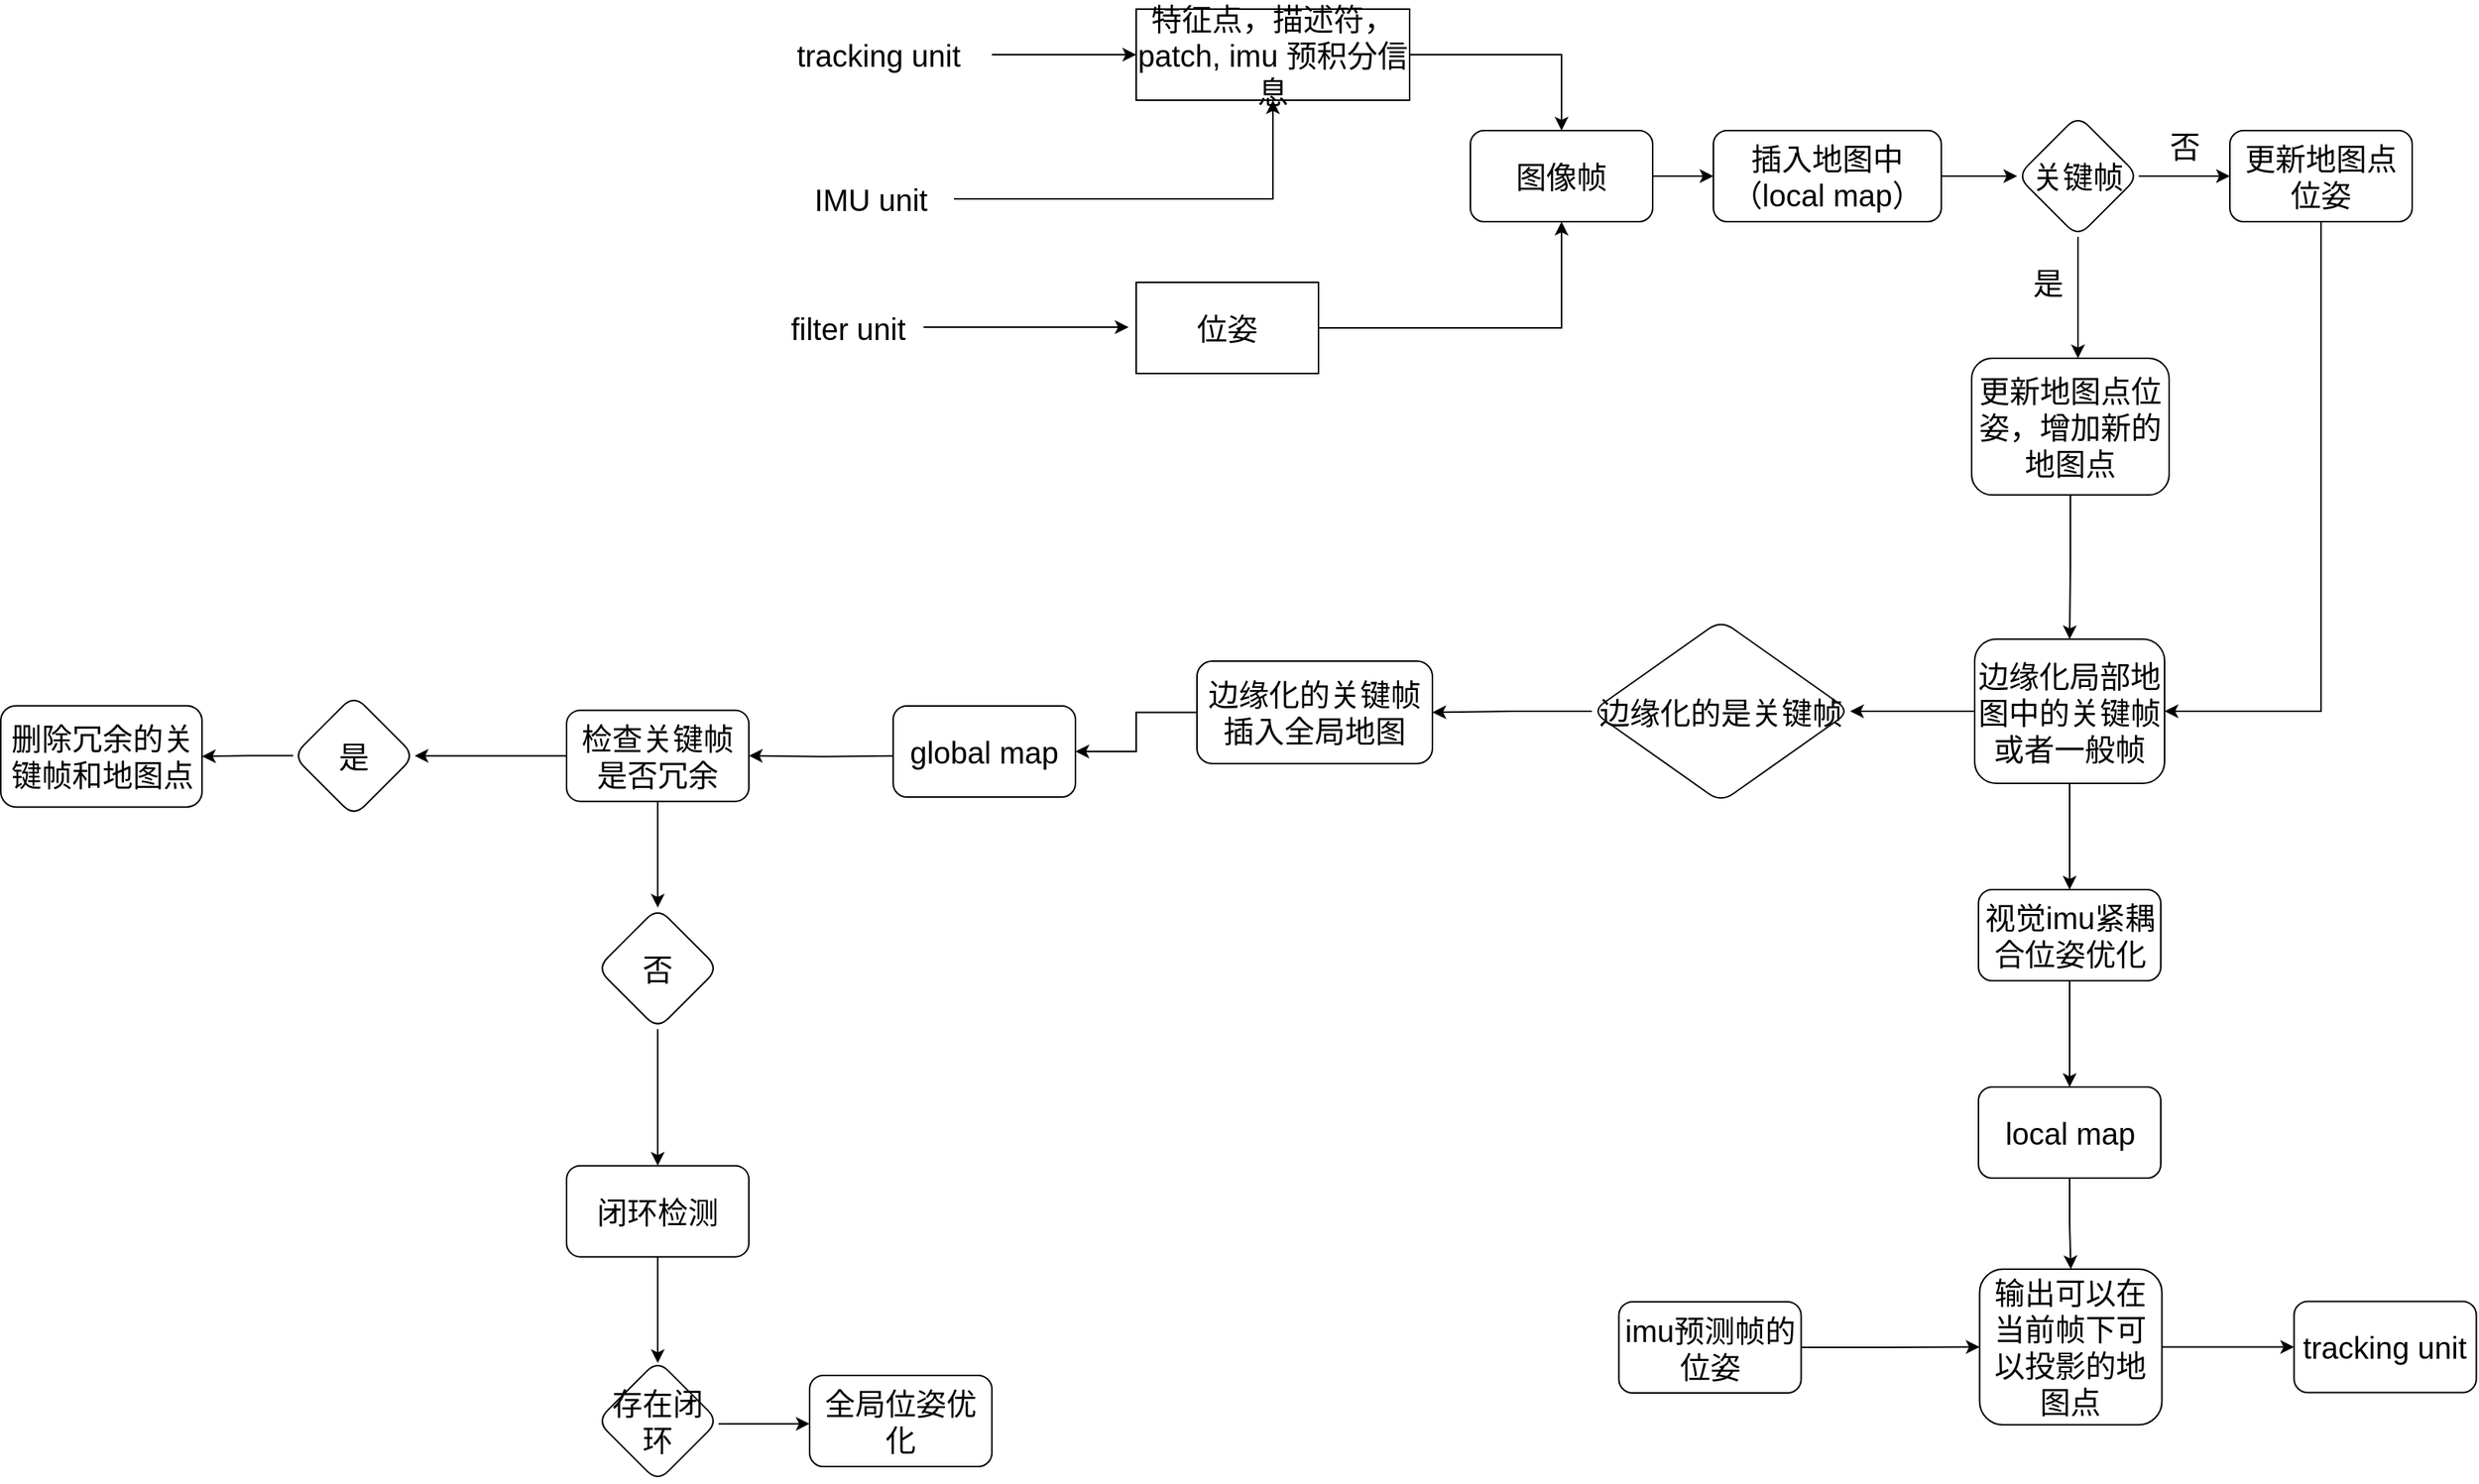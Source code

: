 <mxfile version="18.0.3" type="github">
  <diagram id="mo0UgRs39pfBJl3zhVxP" name="Page-1">
    <mxGraphModel dx="2658" dy="1293" grid="1" gridSize="10" guides="1" tooltips="1" connect="1" arrows="1" fold="1" page="1" pageScale="1" pageWidth="850" pageHeight="1100" math="0" shadow="0">
      <root>
        <mxCell id="0" />
        <mxCell id="1" parent="0" />
        <mxCell id="BQx2eCJ182XsFvpQ0JTU-8" value="" style="edgeStyle=orthogonalEdgeStyle;rounded=0;orthogonalLoop=1;jettySize=auto;html=1;fontSize=20;" edge="1" parent="1" source="7cWHdulKK1cfmPvB8S7S-4" target="BQx2eCJ182XsFvpQ0JTU-7">
          <mxGeometry relative="1" as="geometry" />
        </mxCell>
        <mxCell id="7cWHdulKK1cfmPvB8S7S-4" value="&lt;div align=&quot;justify&quot;&gt;tracking unit&lt;br&gt;&lt;/div&gt;" style="text;html=1;align=center;verticalAlign=middle;resizable=0;points=[];autosize=1;strokeColor=none;fillColor=none;fontSize=20;" parent="1" vertex="1">
          <mxGeometry x="15" y="105" width="150" height="30" as="geometry" />
        </mxCell>
        <mxCell id="BQx2eCJ182XsFvpQ0JTU-25" value="" style="edgeStyle=orthogonalEdgeStyle;rounded=0;orthogonalLoop=1;jettySize=auto;html=1;fontSize=20;" edge="1" parent="1" source="BQx2eCJ182XsFvpQ0JTU-2" target="BQx2eCJ182XsFvpQ0JTU-24">
          <mxGeometry relative="1" as="geometry" />
        </mxCell>
        <mxCell id="BQx2eCJ182XsFvpQ0JTU-2" value="&lt;font style=&quot;font-size: 20px;&quot;&gt;图像帧&lt;/font&gt;" style="whiteSpace=wrap;html=1;rounded=1;" vertex="1" parent="1">
          <mxGeometry x="480" y="170" width="120" height="60" as="geometry" />
        </mxCell>
        <mxCell id="BQx2eCJ182XsFvpQ0JTU-13" style="edgeStyle=orthogonalEdgeStyle;rounded=0;orthogonalLoop=1;jettySize=auto;html=1;exitX=1;exitY=0.5;exitDx=0;exitDy=0;entryX=0.5;entryY=1;entryDx=0;entryDy=0;fontSize=20;" edge="1" parent="1" source="BQx2eCJ182XsFvpQ0JTU-4" target="BQx2eCJ182XsFvpQ0JTU-2">
          <mxGeometry relative="1" as="geometry" />
        </mxCell>
        <mxCell id="BQx2eCJ182XsFvpQ0JTU-4" value="&lt;font style=&quot;font-size: 20px;&quot;&gt;位姿&lt;/font&gt;" style="whiteSpace=wrap;html=1;" vertex="1" parent="1">
          <mxGeometry x="260" y="270" width="120" height="60" as="geometry" />
        </mxCell>
        <mxCell id="BQx2eCJ182XsFvpQ0JTU-6" value="&lt;font style=&quot;font-size: 20px;&quot;&gt;filter unit&lt;/font&gt; " style="text;html=1;align=center;verticalAlign=middle;resizable=0;points=[];autosize=1;strokeColor=none;fillColor=none;" vertex="1" parent="1">
          <mxGeometry x="15" y="290" width="110" height="20" as="geometry" />
        </mxCell>
        <mxCell id="BQx2eCJ182XsFvpQ0JTU-12" style="edgeStyle=orthogonalEdgeStyle;rounded=0;orthogonalLoop=1;jettySize=auto;html=1;exitX=1;exitY=0.5;exitDx=0;exitDy=0;fontSize=20;" edge="1" parent="1" source="BQx2eCJ182XsFvpQ0JTU-7" target="BQx2eCJ182XsFvpQ0JTU-2">
          <mxGeometry relative="1" as="geometry" />
        </mxCell>
        <mxCell id="BQx2eCJ182XsFvpQ0JTU-7" value="特征点，描述符，patch, imu 预积分信息" style="whiteSpace=wrap;html=1;fontSize=20;" vertex="1" parent="1">
          <mxGeometry x="260" y="90" width="180" height="60" as="geometry" />
        </mxCell>
        <mxCell id="BQx2eCJ182XsFvpQ0JTU-9" value="" style="edgeStyle=orthogonalEdgeStyle;rounded=0;orthogonalLoop=1;jettySize=auto;html=1;fontSize=20;" edge="1" parent="1">
          <mxGeometry relative="1" as="geometry">
            <mxPoint x="160" y="299.5" as="sourcePoint" />
            <mxPoint x="255" y="299.5" as="targetPoint" />
            <Array as="points">
              <mxPoint x="120" y="300" />
              <mxPoint x="120" y="300" />
            </Array>
          </mxGeometry>
        </mxCell>
        <mxCell id="BQx2eCJ182XsFvpQ0JTU-19" value="" style="edgeStyle=orthogonalEdgeStyle;rounded=0;orthogonalLoop=1;jettySize=auto;html=1;fontSize=20;" edge="1" parent="1" source="BQx2eCJ182XsFvpQ0JTU-16">
          <mxGeometry relative="1" as="geometry">
            <mxPoint x="880" y="320" as="targetPoint" />
          </mxGeometry>
        </mxCell>
        <mxCell id="BQx2eCJ182XsFvpQ0JTU-22" value="" style="edgeStyle=orthogonalEdgeStyle;rounded=0;orthogonalLoop=1;jettySize=auto;html=1;fontSize=20;" edge="1" parent="1" source="BQx2eCJ182XsFvpQ0JTU-16" target="BQx2eCJ182XsFvpQ0JTU-21">
          <mxGeometry relative="1" as="geometry" />
        </mxCell>
        <mxCell id="BQx2eCJ182XsFvpQ0JTU-16" value="&lt;font style=&quot;font-size: 20px;&quot;&gt;关键帧&lt;/font&gt;" style="rhombus;whiteSpace=wrap;html=1;rounded=1;" vertex="1" parent="1">
          <mxGeometry x="840" y="160" width="80" height="80" as="geometry" />
        </mxCell>
        <mxCell id="BQx2eCJ182XsFvpQ0JTU-20" value="是" style="text;html=1;align=center;verticalAlign=middle;resizable=0;points=[];autosize=1;strokeColor=none;fillColor=none;fontSize=20;" vertex="1" parent="1">
          <mxGeometry x="840" y="255" width="40" height="30" as="geometry" />
        </mxCell>
        <mxCell id="BQx2eCJ182XsFvpQ0JTU-30" style="edgeStyle=orthogonalEdgeStyle;rounded=0;orthogonalLoop=1;jettySize=auto;html=1;exitX=0.5;exitY=1;exitDx=0;exitDy=0;entryX=1;entryY=0.5;entryDx=0;entryDy=0;fontSize=20;" edge="1" parent="1" source="BQx2eCJ182XsFvpQ0JTU-21" target="BQx2eCJ182XsFvpQ0JTU-28">
          <mxGeometry relative="1" as="geometry" />
        </mxCell>
        <mxCell id="BQx2eCJ182XsFvpQ0JTU-21" value="&lt;font style=&quot;font-size: 20px;&quot;&gt;更新地图点位姿&lt;/font&gt;" style="whiteSpace=wrap;html=1;rounded=1;" vertex="1" parent="1">
          <mxGeometry x="980" y="170" width="120" height="60" as="geometry" />
        </mxCell>
        <mxCell id="BQx2eCJ182XsFvpQ0JTU-23" value="否" style="text;html=1;align=center;verticalAlign=middle;resizable=0;points=[];autosize=1;strokeColor=none;fillColor=none;fontSize=20;" vertex="1" parent="1">
          <mxGeometry x="930" y="165" width="40" height="30" as="geometry" />
        </mxCell>
        <mxCell id="BQx2eCJ182XsFvpQ0JTU-26" style="edgeStyle=orthogonalEdgeStyle;rounded=0;orthogonalLoop=1;jettySize=auto;html=1;exitX=1;exitY=0.5;exitDx=0;exitDy=0;fontSize=20;" edge="1" parent="1" source="BQx2eCJ182XsFvpQ0JTU-24" target="BQx2eCJ182XsFvpQ0JTU-16">
          <mxGeometry relative="1" as="geometry" />
        </mxCell>
        <mxCell id="BQx2eCJ182XsFvpQ0JTU-24" value="&lt;font style=&quot;font-size: 20px;&quot;&gt;插入地图中&lt;/font&gt;&lt;font style=&quot;font-size: 20px;&quot;&gt;（local map）&lt;/font&gt;" style="whiteSpace=wrap;html=1;rounded=1;" vertex="1" parent="1">
          <mxGeometry x="640" y="170" width="150" height="60" as="geometry" />
        </mxCell>
        <mxCell id="BQx2eCJ182XsFvpQ0JTU-29" value="" style="edgeStyle=orthogonalEdgeStyle;rounded=0;orthogonalLoop=1;jettySize=auto;html=1;fontSize=20;" edge="1" parent="1" source="BQx2eCJ182XsFvpQ0JTU-27" target="BQx2eCJ182XsFvpQ0JTU-28">
          <mxGeometry relative="1" as="geometry" />
        </mxCell>
        <mxCell id="BQx2eCJ182XsFvpQ0JTU-27" value="&lt;font style=&quot;font-size: 20px;&quot;&gt;更新地图点位姿，增加新的地图点&lt;/font&gt;" style="whiteSpace=wrap;html=1;rounded=1;" vertex="1" parent="1">
          <mxGeometry x="810" y="320" width="130" height="90" as="geometry" />
        </mxCell>
        <mxCell id="BQx2eCJ182XsFvpQ0JTU-32" value="" style="edgeStyle=orthogonalEdgeStyle;rounded=0;orthogonalLoop=1;jettySize=auto;html=1;fontSize=20;" edge="1" parent="1" source="BQx2eCJ182XsFvpQ0JTU-28" target="BQx2eCJ182XsFvpQ0JTU-31">
          <mxGeometry relative="1" as="geometry" />
        </mxCell>
        <mxCell id="BQx2eCJ182XsFvpQ0JTU-34" value="" style="edgeStyle=orthogonalEdgeStyle;rounded=0;orthogonalLoop=1;jettySize=auto;html=1;fontSize=20;" edge="1" parent="1" source="BQx2eCJ182XsFvpQ0JTU-28" target="BQx2eCJ182XsFvpQ0JTU-33">
          <mxGeometry relative="1" as="geometry" />
        </mxCell>
        <mxCell id="BQx2eCJ182XsFvpQ0JTU-28" value="&lt;font style=&quot;font-size: 20px;&quot;&gt;边缘化局部地图中的关键帧或者一般帧&lt;br&gt;&lt;/font&gt;" style="whiteSpace=wrap;html=1;rounded=1;" vertex="1" parent="1">
          <mxGeometry x="812" y="505" width="125" height="95" as="geometry" />
        </mxCell>
        <mxCell id="BQx2eCJ182XsFvpQ0JTU-65" style="edgeStyle=orthogonalEdgeStyle;rounded=0;orthogonalLoop=1;jettySize=auto;html=1;exitX=0.5;exitY=1;exitDx=0;exitDy=0;fontSize=20;" edge="1" parent="1" source="BQx2eCJ182XsFvpQ0JTU-31" target="BQx2eCJ182XsFvpQ0JTU-64">
          <mxGeometry relative="1" as="geometry" />
        </mxCell>
        <mxCell id="BQx2eCJ182XsFvpQ0JTU-31" value="&lt;font style=&quot;font-size: 20px;&quot;&gt;视觉imu紧耦合位姿优化&lt;br&gt;&lt;/font&gt;" style="whiteSpace=wrap;html=1;rounded=1;" vertex="1" parent="1">
          <mxGeometry x="814.5" y="670" width="120" height="60" as="geometry" />
        </mxCell>
        <mxCell id="BQx2eCJ182XsFvpQ0JTU-36" value="" style="edgeStyle=orthogonalEdgeStyle;rounded=0;orthogonalLoop=1;jettySize=auto;html=1;fontSize=20;" edge="1" parent="1" source="BQx2eCJ182XsFvpQ0JTU-33" target="BQx2eCJ182XsFvpQ0JTU-35">
          <mxGeometry relative="1" as="geometry" />
        </mxCell>
        <mxCell id="BQx2eCJ182XsFvpQ0JTU-33" value="&lt;font style=&quot;font-size: 20px;&quot;&gt;边缘化的是关键帧&lt;br&gt;&lt;/font&gt;" style="rhombus;whiteSpace=wrap;html=1;rounded=1;" vertex="1" parent="1">
          <mxGeometry x="560" y="492.5" width="170" height="120" as="geometry" />
        </mxCell>
        <mxCell id="BQx2eCJ182XsFvpQ0JTU-47" value="" style="edgeStyle=orthogonalEdgeStyle;rounded=0;orthogonalLoop=1;jettySize=auto;html=1;fontSize=20;" edge="1" parent="1" target="BQx2eCJ182XsFvpQ0JTU-46">
          <mxGeometry relative="1" as="geometry">
            <mxPoint x="102.5" y="581.856" as="sourcePoint" />
          </mxGeometry>
        </mxCell>
        <mxCell id="BQx2eCJ182XsFvpQ0JTU-63" style="edgeStyle=orthogonalEdgeStyle;rounded=0;orthogonalLoop=1;jettySize=auto;html=1;exitX=0;exitY=0.5;exitDx=0;exitDy=0;entryX=1;entryY=0.5;entryDx=0;entryDy=0;fontSize=20;" edge="1" parent="1" source="BQx2eCJ182XsFvpQ0JTU-35" target="BQx2eCJ182XsFvpQ0JTU-62">
          <mxGeometry relative="1" as="geometry" />
        </mxCell>
        <mxCell id="BQx2eCJ182XsFvpQ0JTU-35" value="&lt;font style=&quot;font-size: 20px;&quot;&gt;边缘化的关键帧插入全局地图&lt;br&gt;&lt;/font&gt;" style="whiteSpace=wrap;html=1;rounded=1;" vertex="1" parent="1">
          <mxGeometry x="300" y="519.5" width="155" height="67.5" as="geometry" />
        </mxCell>
        <mxCell id="BQx2eCJ182XsFvpQ0JTU-42" value="" style="edgeStyle=orthogonalEdgeStyle;rounded=0;orthogonalLoop=1;jettySize=auto;html=1;fontSize=20;" edge="1" parent="1" source="BQx2eCJ182XsFvpQ0JTU-37" target="BQx2eCJ182XsFvpQ0JTU-41">
          <mxGeometry relative="1" as="geometry" />
        </mxCell>
        <mxCell id="BQx2eCJ182XsFvpQ0JTU-37" value="&lt;font style=&quot;font-size: 20px;&quot;&gt;输出可以在当前帧下可以投影的地图点&lt;br&gt;&lt;/font&gt;" style="whiteSpace=wrap;html=1;rounded=1;" vertex="1" parent="1">
          <mxGeometry x="815.25" y="920" width="120" height="102.5" as="geometry" />
        </mxCell>
        <mxCell id="BQx2eCJ182XsFvpQ0JTU-40" style="edgeStyle=orthogonalEdgeStyle;rounded=0;orthogonalLoop=1;jettySize=auto;html=1;exitX=1;exitY=0.5;exitDx=0;exitDy=0;entryX=0;entryY=0.5;entryDx=0;entryDy=0;fontSize=20;" edge="1" parent="1" source="BQx2eCJ182XsFvpQ0JTU-39" target="BQx2eCJ182XsFvpQ0JTU-37">
          <mxGeometry relative="1" as="geometry" />
        </mxCell>
        <mxCell id="BQx2eCJ182XsFvpQ0JTU-39" value="imu预测帧的位姿" style="rounded=1;whiteSpace=wrap;html=1;fontSize=20;" vertex="1" parent="1">
          <mxGeometry x="577.75" y="941.5" width="120" height="60" as="geometry" />
        </mxCell>
        <mxCell id="BQx2eCJ182XsFvpQ0JTU-41" value="&lt;font style=&quot;font-size: 20px;&quot;&gt;tracking unit&lt;br&gt;&lt;/font&gt;" style="whiteSpace=wrap;html=1;rounded=1;" vertex="1" parent="1">
          <mxGeometry x="1022.25" y="941.25" width="120" height="60" as="geometry" />
        </mxCell>
        <mxCell id="BQx2eCJ182XsFvpQ0JTU-45" value="" style="edgeStyle=orthogonalEdgeStyle;rounded=0;orthogonalLoop=1;jettySize=auto;html=1;fontSize=20;entryX=0.5;entryY=1;entryDx=0;entryDy=0;" edge="1" parent="1" source="BQx2eCJ182XsFvpQ0JTU-43" target="BQx2eCJ182XsFvpQ0JTU-7">
          <mxGeometry relative="1" as="geometry">
            <mxPoint x="220" y="215" as="targetPoint" />
          </mxGeometry>
        </mxCell>
        <mxCell id="BQx2eCJ182XsFvpQ0JTU-43" value="IMU unit" style="text;html=1;align=center;verticalAlign=middle;resizable=0;points=[];autosize=1;strokeColor=none;fillColor=none;fontSize=20;" vertex="1" parent="1">
          <mxGeometry x="30" y="200" width="110" height="30" as="geometry" />
        </mxCell>
        <mxCell id="BQx2eCJ182XsFvpQ0JTU-49" value="" style="edgeStyle=orthogonalEdgeStyle;rounded=0;orthogonalLoop=1;jettySize=auto;html=1;fontSize=20;" edge="1" parent="1" source="BQx2eCJ182XsFvpQ0JTU-46" target="BQx2eCJ182XsFvpQ0JTU-48">
          <mxGeometry relative="1" as="geometry" />
        </mxCell>
        <mxCell id="BQx2eCJ182XsFvpQ0JTU-55" value="" style="edgeStyle=orthogonalEdgeStyle;rounded=0;orthogonalLoop=1;jettySize=auto;html=1;fontSize=20;" edge="1" parent="1" source="BQx2eCJ182XsFvpQ0JTU-46" target="BQx2eCJ182XsFvpQ0JTU-54">
          <mxGeometry relative="1" as="geometry" />
        </mxCell>
        <mxCell id="BQx2eCJ182XsFvpQ0JTU-46" value="&lt;font style=&quot;font-size: 20px;&quot;&gt;检查关键帧是否冗余&lt;br&gt;&lt;/font&gt;" style="whiteSpace=wrap;html=1;rounded=1;" vertex="1" parent="1">
          <mxGeometry x="-115" y="551.82" width="120" height="60" as="geometry" />
        </mxCell>
        <mxCell id="BQx2eCJ182XsFvpQ0JTU-51" value="" style="edgeStyle=orthogonalEdgeStyle;rounded=0;orthogonalLoop=1;jettySize=auto;html=1;fontSize=20;" edge="1" parent="1" source="BQx2eCJ182XsFvpQ0JTU-48" target="BQx2eCJ182XsFvpQ0JTU-50">
          <mxGeometry relative="1" as="geometry" />
        </mxCell>
        <mxCell id="BQx2eCJ182XsFvpQ0JTU-48" value="&lt;font style=&quot;font-size: 20px;&quot;&gt;是&lt;br&gt;&lt;/font&gt;" style="rhombus;whiteSpace=wrap;html=1;rounded=1;" vertex="1" parent="1">
          <mxGeometry x="-295" y="541.82" width="80" height="80" as="geometry" />
        </mxCell>
        <mxCell id="BQx2eCJ182XsFvpQ0JTU-50" value="&lt;font style=&quot;font-size: 20px;&quot;&gt;删除冗余的关键帧和地图点&lt;br&gt;&lt;/font&gt;" style="whiteSpace=wrap;html=1;rounded=1;" vertex="1" parent="1">
          <mxGeometry x="-487.5" y="548.82" width="132.5" height="66.75" as="geometry" />
        </mxCell>
        <mxCell id="BQx2eCJ182XsFvpQ0JTU-57" value="" style="edgeStyle=orthogonalEdgeStyle;rounded=0;orthogonalLoop=1;jettySize=auto;html=1;fontSize=20;" edge="1" parent="1" source="BQx2eCJ182XsFvpQ0JTU-54" target="BQx2eCJ182XsFvpQ0JTU-56">
          <mxGeometry relative="1" as="geometry" />
        </mxCell>
        <mxCell id="BQx2eCJ182XsFvpQ0JTU-54" value="&lt;font style=&quot;font-size: 20px;&quot;&gt;否&lt;br&gt;&lt;/font&gt;" style="rhombus;whiteSpace=wrap;html=1;rounded=1;" vertex="1" parent="1">
          <mxGeometry x="-95" y="681.82" width="80" height="80" as="geometry" />
        </mxCell>
        <mxCell id="BQx2eCJ182XsFvpQ0JTU-59" value="" style="edgeStyle=orthogonalEdgeStyle;rounded=0;orthogonalLoop=1;jettySize=auto;html=1;fontSize=20;" edge="1" parent="1" source="BQx2eCJ182XsFvpQ0JTU-56">
          <mxGeometry relative="1" as="geometry">
            <mxPoint x="-55" y="981.82" as="targetPoint" />
          </mxGeometry>
        </mxCell>
        <mxCell id="BQx2eCJ182XsFvpQ0JTU-56" value="&lt;font style=&quot;font-size: 20px;&quot;&gt;闭环检测&lt;/font&gt;" style="whiteSpace=wrap;html=1;rounded=1;" vertex="1" parent="1">
          <mxGeometry x="-115" y="851.82" width="120" height="60" as="geometry" />
        </mxCell>
        <mxCell id="BQx2eCJ182XsFvpQ0JTU-61" value="" style="edgeStyle=orthogonalEdgeStyle;rounded=0;orthogonalLoop=1;jettySize=auto;html=1;fontSize=20;" edge="1" parent="1">
          <mxGeometry relative="1" as="geometry">
            <mxPoint x="-15" y="1021.82" as="sourcePoint" />
            <mxPoint x="45" y="1021.82" as="targetPoint" />
          </mxGeometry>
        </mxCell>
        <mxCell id="BQx2eCJ182XsFvpQ0JTU-58" value="&lt;font style=&quot;font-size: 20px;&quot;&gt;存在闭环&lt;/font&gt;" style="rhombus;whiteSpace=wrap;html=1;rounded=1;" vertex="1" parent="1">
          <mxGeometry x="-95" y="980" width="80" height="80" as="geometry" />
        </mxCell>
        <mxCell id="BQx2eCJ182XsFvpQ0JTU-60" value="&lt;font style=&quot;font-size: 20px;&quot;&gt;全局位姿优化&lt;br&gt;&lt;/font&gt;" style="whiteSpace=wrap;html=1;rounded=1;" vertex="1" parent="1">
          <mxGeometry x="45" y="990" width="120" height="60" as="geometry" />
        </mxCell>
        <mxCell id="BQx2eCJ182XsFvpQ0JTU-62" value="global map" style="rounded=1;whiteSpace=wrap;html=1;fontSize=20;" vertex="1" parent="1">
          <mxGeometry x="100" y="549" width="120" height="60" as="geometry" />
        </mxCell>
        <mxCell id="BQx2eCJ182XsFvpQ0JTU-66" style="edgeStyle=orthogonalEdgeStyle;rounded=0;orthogonalLoop=1;jettySize=auto;html=1;exitX=0.5;exitY=1;exitDx=0;exitDy=0;fontSize=20;" edge="1" parent="1" source="BQx2eCJ182XsFvpQ0JTU-64" target="BQx2eCJ182XsFvpQ0JTU-37">
          <mxGeometry relative="1" as="geometry" />
        </mxCell>
        <mxCell id="BQx2eCJ182XsFvpQ0JTU-64" value="local map" style="rounded=1;whiteSpace=wrap;html=1;fontSize=20;" vertex="1" parent="1">
          <mxGeometry x="814.5" y="800" width="120" height="60" as="geometry" />
        </mxCell>
      </root>
    </mxGraphModel>
  </diagram>
</mxfile>
